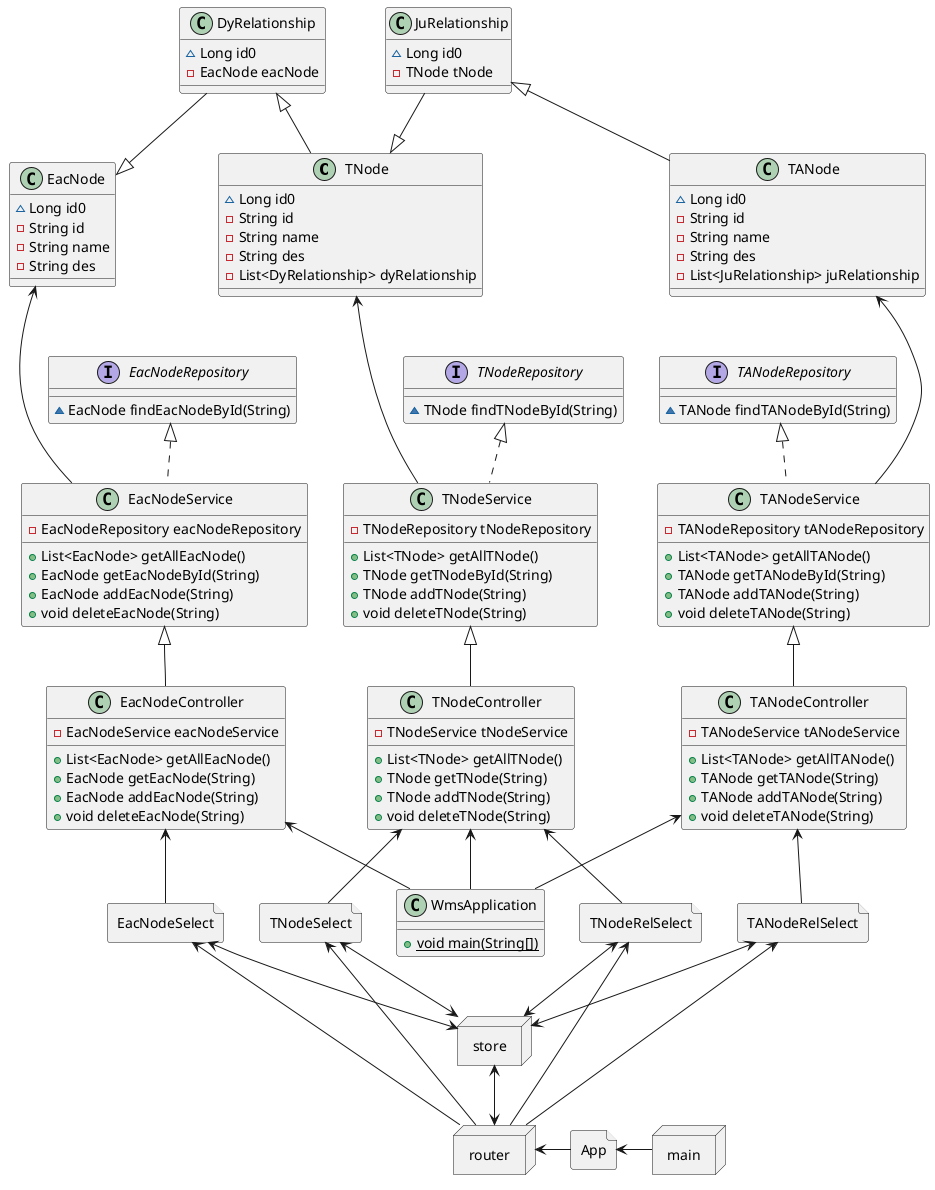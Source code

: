 @startuml
allowmixing
class TNode {
~ Long id0
- String id
- String name
- String des
- List<DyRelationship> dyRelationship
}
class TANode {
~ Long id0
- String id
- String name
- String des
- List<JuRelationship> juRelationship
}
class EacNode {
~ Long id0
- String id
- String name
- String des
}
class DyRelationship {
~ Long id0
- EacNode eacNode
}
class JuRelationship {
~ Long id0
- TNode tNode
}
class TANodeController {
- TANodeService tANodeService
+ List<TANode> getAllTANode()
+ TANode getTANode(String)
+ TANode addTANode(String)
+ void deleteTANode(String)
}
class TNodeController {
- TNodeService tNodeService
+ List<TNode> getAllTNode()
+ TNode getTNode(String)
+ TNode addTNode(String)
+ void deleteTNode(String)
}
class EacNodeController {
- EacNodeService eacNodeService
+ List<EacNode> getAllEacNode()
+ EacNode getEacNode(String)
+ EacNode addEacNode(String)
+ void deleteEacNode(String)
}
interface TNodeRepository {
~ TNode findTNodeById(String)
}
interface TANodeRepository {
~ TANode findTANodeById(String)
}
interface EacNodeRepository {
~ EacNode findEacNodeById(String)
}
class TNodeService implements TNodeRepository{
- TNodeRepository tNodeRepository
+ List<TNode> getAllTNode()
+ TNode getTNodeById(String)
+ TNode addTNode(String)
+ void deleteTNode(String)
}
class TANodeService implements TANodeRepository{
- TANodeRepository tANodeRepository
+ List<TANode> getAllTANode()
+ TANode getTANodeById(String)
+ TANode addTANode(String)
+ void deleteTANode(String)
}
class EacNodeService implements EacNodeRepository{
- EacNodeRepository eacNodeRepository
+ List<EacNode> getAllEacNode()
+ EacNode getEacNodeById(String)
+ EacNode addEacNode(String)
+ void deleteEacNode(String)
}
TNodeService<|--TNodeController
TNode<--TNodeService
DyRelationship<|--TNode
DyRelationship--|>EacNode
EacNodeService<|--EacNodeController
EacNode<---EacNodeService
TANodeService<|--TANodeController
TANode<---TANodeService
JuRelationship<|--TANode
JuRelationship--|>TNode

class WmsApplication {
+ {static} void main(String[])
}
file TANodeRelSelect
file EacNodeSelect
file TNodeRelSelect
file TNodeSelect
node router
node store
node main
file App
TNodeController<--WmsApplication
TANodeController<--WmsApplication
EacNodeController<--WmsApplication
TANodeRelSelect <--- router
EacNodeSelect <--- router
TNodeSelect <--- router
TNodeRelSelect <--- router
store <-> router
EacNodeSelect <-> store
TANodeRelSelect <--> store
TNodeRelSelect <--> store
TNodeSelect <--> store
router <- App
App <- main
TANodeController<--TANodeRelSelect
TNodeController<--TNodeRelSelect
TNodeController<--TNodeSelect
EacNodeController<--EacNodeSelect
@enduml